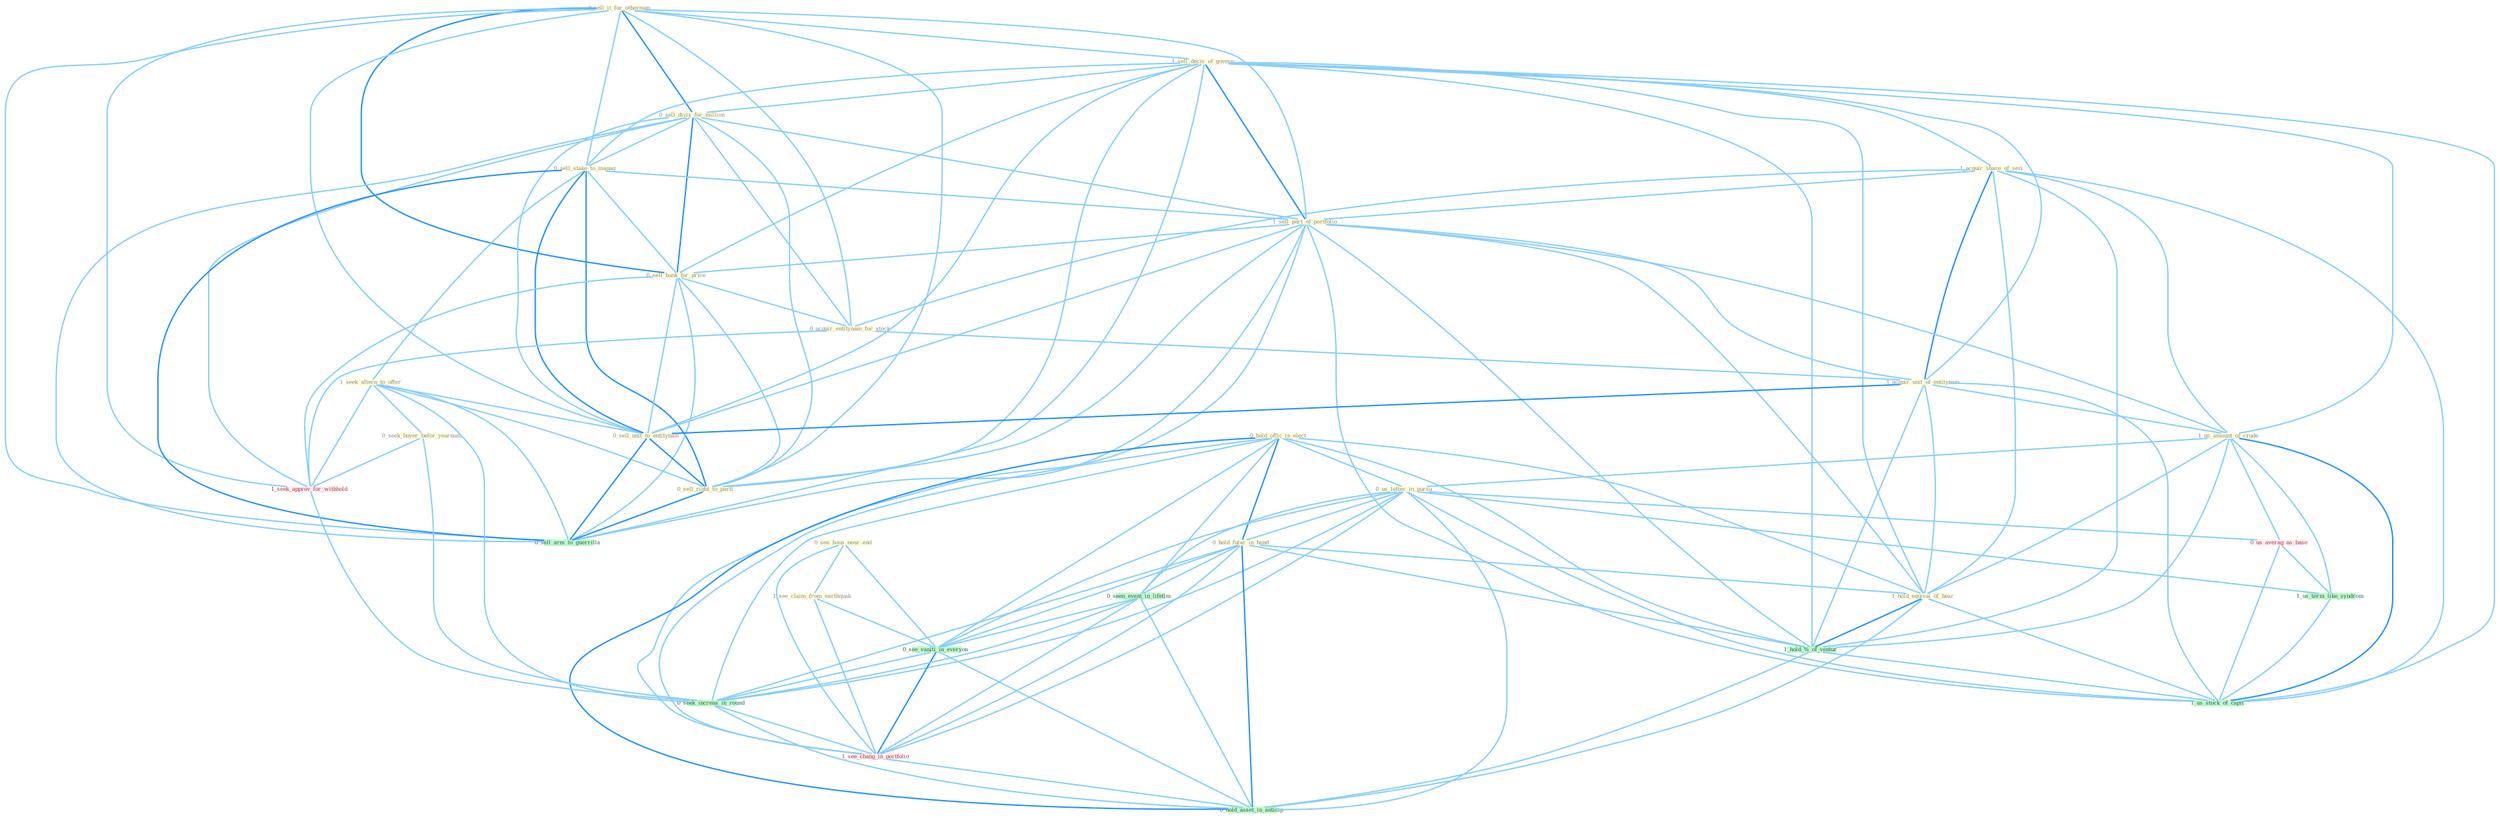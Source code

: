 Graph G{ 
    node
    [shape=polygon,style=filled,width=.5,height=.06,color="#BDFCC9",fixedsize=true,fontsize=4,
    fontcolor="#2f4f4f"];
    {node
    [color="#ffffe0", fontcolor="#8b7d6b"] "0_sell_it_for_othernum " "0_see_hous_near_end " "1_sell_decis_of_govern " "0_sell_divis_for_million " "0_sell_stake_to_manag " "1_acquir_share_of_seri " "1_see_claim_from_earthquak " "1_sell_part_of_portfolio " "0_sell_bank_for_price " "0_acquir_entitynam_for_stock " "0_hold_offic_in_elect " "1_seek_altern_to_offer " "1_acquir_unit_of_entitynam " "0_sell_unit_to_entitynam " "0_sell_right_to_parti " "1_us_amount_of_crude " "0_seek_buyer_befor_yearnum " "0_us_letter_in_pursu " "0_hold_futur_in_hand " "1_hold_equival_of_hear "}
{node [color="#fff0f5", fontcolor="#b22222"] "0_us_averag_as_base " "1_seek_approv_for_withhold " "1_see_chang_in_portfolio "}
edge [color="#B0E2FF"];

	"0_sell_it_for_othernum " -- "1_sell_decis_of_govern " [w="1", color="#87cefa" ];
	"0_sell_it_for_othernum " -- "0_sell_divis_for_million " [w="2", color="#1e90ff" , len=0.8];
	"0_sell_it_for_othernum " -- "0_sell_stake_to_manag " [w="1", color="#87cefa" ];
	"0_sell_it_for_othernum " -- "1_sell_part_of_portfolio " [w="1", color="#87cefa" ];
	"0_sell_it_for_othernum " -- "0_sell_bank_for_price " [w="2", color="#1e90ff" , len=0.8];
	"0_sell_it_for_othernum " -- "0_acquir_entitynam_for_stock " [w="1", color="#87cefa" ];
	"0_sell_it_for_othernum " -- "0_sell_unit_to_entitynam " [w="1", color="#87cefa" ];
	"0_sell_it_for_othernum " -- "0_sell_right_to_parti " [w="1", color="#87cefa" ];
	"0_sell_it_for_othernum " -- "1_seek_approv_for_withhold " [w="1", color="#87cefa" ];
	"0_sell_it_for_othernum " -- "0_sell_arm_to_guerrilla " [w="1", color="#87cefa" ];
	"0_see_hous_near_end " -- "1_see_claim_from_earthquak " [w="1", color="#87cefa" ];
	"0_see_hous_near_end " -- "0_see_vaniti_in_everyon " [w="1", color="#87cefa" ];
	"0_see_hous_near_end " -- "1_see_chang_in_portfolio " [w="1", color="#87cefa" ];
	"1_sell_decis_of_govern " -- "0_sell_divis_for_million " [w="1", color="#87cefa" ];
	"1_sell_decis_of_govern " -- "0_sell_stake_to_manag " [w="1", color="#87cefa" ];
	"1_sell_decis_of_govern " -- "1_acquir_share_of_seri " [w="1", color="#87cefa" ];
	"1_sell_decis_of_govern " -- "1_sell_part_of_portfolio " [w="2", color="#1e90ff" , len=0.8];
	"1_sell_decis_of_govern " -- "0_sell_bank_for_price " [w="1", color="#87cefa" ];
	"1_sell_decis_of_govern " -- "1_acquir_unit_of_entitynam " [w="1", color="#87cefa" ];
	"1_sell_decis_of_govern " -- "0_sell_unit_to_entitynam " [w="1", color="#87cefa" ];
	"1_sell_decis_of_govern " -- "0_sell_right_to_parti " [w="1", color="#87cefa" ];
	"1_sell_decis_of_govern " -- "1_us_amount_of_crude " [w="1", color="#87cefa" ];
	"1_sell_decis_of_govern " -- "1_hold_equival_of_hear " [w="1", color="#87cefa" ];
	"1_sell_decis_of_govern " -- "1_hold_%_of_ventur " [w="1", color="#87cefa" ];
	"1_sell_decis_of_govern " -- "0_sell_arm_to_guerrilla " [w="1", color="#87cefa" ];
	"1_sell_decis_of_govern " -- "1_us_stock_of_capit " [w="1", color="#87cefa" ];
	"0_sell_divis_for_million " -- "0_sell_stake_to_manag " [w="1", color="#87cefa" ];
	"0_sell_divis_for_million " -- "1_sell_part_of_portfolio " [w="1", color="#87cefa" ];
	"0_sell_divis_for_million " -- "0_sell_bank_for_price " [w="2", color="#1e90ff" , len=0.8];
	"0_sell_divis_for_million " -- "0_acquir_entitynam_for_stock " [w="1", color="#87cefa" ];
	"0_sell_divis_for_million " -- "0_sell_unit_to_entitynam " [w="1", color="#87cefa" ];
	"0_sell_divis_for_million " -- "0_sell_right_to_parti " [w="1", color="#87cefa" ];
	"0_sell_divis_for_million " -- "1_seek_approv_for_withhold " [w="1", color="#87cefa" ];
	"0_sell_divis_for_million " -- "0_sell_arm_to_guerrilla " [w="1", color="#87cefa" ];
	"0_sell_stake_to_manag " -- "1_sell_part_of_portfolio " [w="1", color="#87cefa" ];
	"0_sell_stake_to_manag " -- "0_sell_bank_for_price " [w="1", color="#87cefa" ];
	"0_sell_stake_to_manag " -- "1_seek_altern_to_offer " [w="1", color="#87cefa" ];
	"0_sell_stake_to_manag " -- "0_sell_unit_to_entitynam " [w="2", color="#1e90ff" , len=0.8];
	"0_sell_stake_to_manag " -- "0_sell_right_to_parti " [w="2", color="#1e90ff" , len=0.8];
	"0_sell_stake_to_manag " -- "0_sell_arm_to_guerrilla " [w="2", color="#1e90ff" , len=0.8];
	"1_acquir_share_of_seri " -- "1_sell_part_of_portfolio " [w="1", color="#87cefa" ];
	"1_acquir_share_of_seri " -- "0_acquir_entitynam_for_stock " [w="1", color="#87cefa" ];
	"1_acquir_share_of_seri " -- "1_acquir_unit_of_entitynam " [w="2", color="#1e90ff" , len=0.8];
	"1_acquir_share_of_seri " -- "1_us_amount_of_crude " [w="1", color="#87cefa" ];
	"1_acquir_share_of_seri " -- "1_hold_equival_of_hear " [w="1", color="#87cefa" ];
	"1_acquir_share_of_seri " -- "1_hold_%_of_ventur " [w="1", color="#87cefa" ];
	"1_acquir_share_of_seri " -- "1_us_stock_of_capit " [w="1", color="#87cefa" ];
	"1_see_claim_from_earthquak " -- "0_see_vaniti_in_everyon " [w="1", color="#87cefa" ];
	"1_see_claim_from_earthquak " -- "1_see_chang_in_portfolio " [w="1", color="#87cefa" ];
	"1_sell_part_of_portfolio " -- "0_sell_bank_for_price " [w="1", color="#87cefa" ];
	"1_sell_part_of_portfolio " -- "1_acquir_unit_of_entitynam " [w="1", color="#87cefa" ];
	"1_sell_part_of_portfolio " -- "0_sell_unit_to_entitynam " [w="1", color="#87cefa" ];
	"1_sell_part_of_portfolio " -- "0_sell_right_to_parti " [w="1", color="#87cefa" ];
	"1_sell_part_of_portfolio " -- "1_us_amount_of_crude " [w="1", color="#87cefa" ];
	"1_sell_part_of_portfolio " -- "1_hold_equival_of_hear " [w="1", color="#87cefa" ];
	"1_sell_part_of_portfolio " -- "1_hold_%_of_ventur " [w="1", color="#87cefa" ];
	"1_sell_part_of_portfolio " -- "0_sell_arm_to_guerrilla " [w="1", color="#87cefa" ];
	"1_sell_part_of_portfolio " -- "1_us_stock_of_capit " [w="1", color="#87cefa" ];
	"1_sell_part_of_portfolio " -- "1_see_chang_in_portfolio " [w="1", color="#87cefa" ];
	"0_sell_bank_for_price " -- "0_acquir_entitynam_for_stock " [w="1", color="#87cefa" ];
	"0_sell_bank_for_price " -- "0_sell_unit_to_entitynam " [w="1", color="#87cefa" ];
	"0_sell_bank_for_price " -- "0_sell_right_to_parti " [w="1", color="#87cefa" ];
	"0_sell_bank_for_price " -- "1_seek_approv_for_withhold " [w="1", color="#87cefa" ];
	"0_sell_bank_for_price " -- "0_sell_arm_to_guerrilla " [w="1", color="#87cefa" ];
	"0_acquir_entitynam_for_stock " -- "1_acquir_unit_of_entitynam " [w="1", color="#87cefa" ];
	"0_acquir_entitynam_for_stock " -- "1_seek_approv_for_withhold " [w="1", color="#87cefa" ];
	"0_hold_offic_in_elect " -- "0_us_letter_in_pursu " [w="1", color="#87cefa" ];
	"0_hold_offic_in_elect " -- "0_hold_futur_in_hand " [w="2", color="#1e90ff" , len=0.8];
	"0_hold_offic_in_elect " -- "1_hold_equival_of_hear " [w="1", color="#87cefa" ];
	"0_hold_offic_in_elect " -- "0_seen_event_in_lifetim " [w="1", color="#87cefa" ];
	"0_hold_offic_in_elect " -- "1_hold_%_of_ventur " [w="1", color="#87cefa" ];
	"0_hold_offic_in_elect " -- "0_see_vaniti_in_everyon " [w="1", color="#87cefa" ];
	"0_hold_offic_in_elect " -- "0_seek_increas_in_round " [w="1", color="#87cefa" ];
	"0_hold_offic_in_elect " -- "1_see_chang_in_portfolio " [w="1", color="#87cefa" ];
	"0_hold_offic_in_elect " -- "0_hold_asset_in_anticip " [w="2", color="#1e90ff" , len=0.8];
	"1_seek_altern_to_offer " -- "0_sell_unit_to_entitynam " [w="1", color="#87cefa" ];
	"1_seek_altern_to_offer " -- "0_sell_right_to_parti " [w="1", color="#87cefa" ];
	"1_seek_altern_to_offer " -- "0_seek_buyer_befor_yearnum " [w="1", color="#87cefa" ];
	"1_seek_altern_to_offer " -- "1_seek_approv_for_withhold " [w="1", color="#87cefa" ];
	"1_seek_altern_to_offer " -- "0_sell_arm_to_guerrilla " [w="1", color="#87cefa" ];
	"1_seek_altern_to_offer " -- "0_seek_increas_in_round " [w="1", color="#87cefa" ];
	"1_acquir_unit_of_entitynam " -- "0_sell_unit_to_entitynam " [w="2", color="#1e90ff" , len=0.8];
	"1_acquir_unit_of_entitynam " -- "1_us_amount_of_crude " [w="1", color="#87cefa" ];
	"1_acquir_unit_of_entitynam " -- "1_hold_equival_of_hear " [w="1", color="#87cefa" ];
	"1_acquir_unit_of_entitynam " -- "1_hold_%_of_ventur " [w="1", color="#87cefa" ];
	"1_acquir_unit_of_entitynam " -- "1_us_stock_of_capit " [w="1", color="#87cefa" ];
	"0_sell_unit_to_entitynam " -- "0_sell_right_to_parti " [w="2", color="#1e90ff" , len=0.8];
	"0_sell_unit_to_entitynam " -- "0_sell_arm_to_guerrilla " [w="2", color="#1e90ff" , len=0.8];
	"0_sell_right_to_parti " -- "0_sell_arm_to_guerrilla " [w="2", color="#1e90ff" , len=0.8];
	"1_us_amount_of_crude " -- "0_us_letter_in_pursu " [w="1", color="#87cefa" ];
	"1_us_amount_of_crude " -- "1_hold_equival_of_hear " [w="1", color="#87cefa" ];
	"1_us_amount_of_crude " -- "0_us_averag_as_base " [w="1", color="#87cefa" ];
	"1_us_amount_of_crude " -- "1_us_term_like_syndrom " [w="1", color="#87cefa" ];
	"1_us_amount_of_crude " -- "1_hold_%_of_ventur " [w="1", color="#87cefa" ];
	"1_us_amount_of_crude " -- "1_us_stock_of_capit " [w="2", color="#1e90ff" , len=0.8];
	"0_seek_buyer_befor_yearnum " -- "1_seek_approv_for_withhold " [w="1", color="#87cefa" ];
	"0_seek_buyer_befor_yearnum " -- "0_seek_increas_in_round " [w="1", color="#87cefa" ];
	"0_us_letter_in_pursu " -- "0_hold_futur_in_hand " [w="1", color="#87cefa" ];
	"0_us_letter_in_pursu " -- "0_seen_event_in_lifetim " [w="1", color="#87cefa" ];
	"0_us_letter_in_pursu " -- "0_us_averag_as_base " [w="1", color="#87cefa" ];
	"0_us_letter_in_pursu " -- "1_us_term_like_syndrom " [w="1", color="#87cefa" ];
	"0_us_letter_in_pursu " -- "0_see_vaniti_in_everyon " [w="1", color="#87cefa" ];
	"0_us_letter_in_pursu " -- "0_seek_increas_in_round " [w="1", color="#87cefa" ];
	"0_us_letter_in_pursu " -- "1_us_stock_of_capit " [w="1", color="#87cefa" ];
	"0_us_letter_in_pursu " -- "1_see_chang_in_portfolio " [w="1", color="#87cefa" ];
	"0_us_letter_in_pursu " -- "0_hold_asset_in_anticip " [w="1", color="#87cefa" ];
	"0_hold_futur_in_hand " -- "1_hold_equival_of_hear " [w="1", color="#87cefa" ];
	"0_hold_futur_in_hand " -- "0_seen_event_in_lifetim " [w="1", color="#87cefa" ];
	"0_hold_futur_in_hand " -- "1_hold_%_of_ventur " [w="1", color="#87cefa" ];
	"0_hold_futur_in_hand " -- "0_see_vaniti_in_everyon " [w="1", color="#87cefa" ];
	"0_hold_futur_in_hand " -- "0_seek_increas_in_round " [w="1", color="#87cefa" ];
	"0_hold_futur_in_hand " -- "1_see_chang_in_portfolio " [w="1", color="#87cefa" ];
	"0_hold_futur_in_hand " -- "0_hold_asset_in_anticip " [w="2", color="#1e90ff" , len=0.8];
	"1_hold_equival_of_hear " -- "1_hold_%_of_ventur " [w="2", color="#1e90ff" , len=0.8];
	"1_hold_equival_of_hear " -- "1_us_stock_of_capit " [w="1", color="#87cefa" ];
	"1_hold_equival_of_hear " -- "0_hold_asset_in_anticip " [w="1", color="#87cefa" ];
	"0_seen_event_in_lifetim " -- "0_see_vaniti_in_everyon " [w="1", color="#87cefa" ];
	"0_seen_event_in_lifetim " -- "0_seek_increas_in_round " [w="1", color="#87cefa" ];
	"0_seen_event_in_lifetim " -- "1_see_chang_in_portfolio " [w="1", color="#87cefa" ];
	"0_seen_event_in_lifetim " -- "0_hold_asset_in_anticip " [w="1", color="#87cefa" ];
	"0_us_averag_as_base " -- "1_us_term_like_syndrom " [w="1", color="#87cefa" ];
	"0_us_averag_as_base " -- "1_us_stock_of_capit " [w="1", color="#87cefa" ];
	"1_us_term_like_syndrom " -- "1_us_stock_of_capit " [w="1", color="#87cefa" ];
	"1_seek_approv_for_withhold " -- "0_seek_increas_in_round " [w="1", color="#87cefa" ];
	"1_hold_%_of_ventur " -- "1_us_stock_of_capit " [w="1", color="#87cefa" ];
	"1_hold_%_of_ventur " -- "0_hold_asset_in_anticip " [w="1", color="#87cefa" ];
	"0_see_vaniti_in_everyon " -- "0_seek_increas_in_round " [w="1", color="#87cefa" ];
	"0_see_vaniti_in_everyon " -- "1_see_chang_in_portfolio " [w="2", color="#1e90ff" , len=0.8];
	"0_see_vaniti_in_everyon " -- "0_hold_asset_in_anticip " [w="1", color="#87cefa" ];
	"0_seek_increas_in_round " -- "1_see_chang_in_portfolio " [w="1", color="#87cefa" ];
	"0_seek_increas_in_round " -- "0_hold_asset_in_anticip " [w="1", color="#87cefa" ];
	"1_see_chang_in_portfolio " -- "0_hold_asset_in_anticip " [w="1", color="#87cefa" ];
}